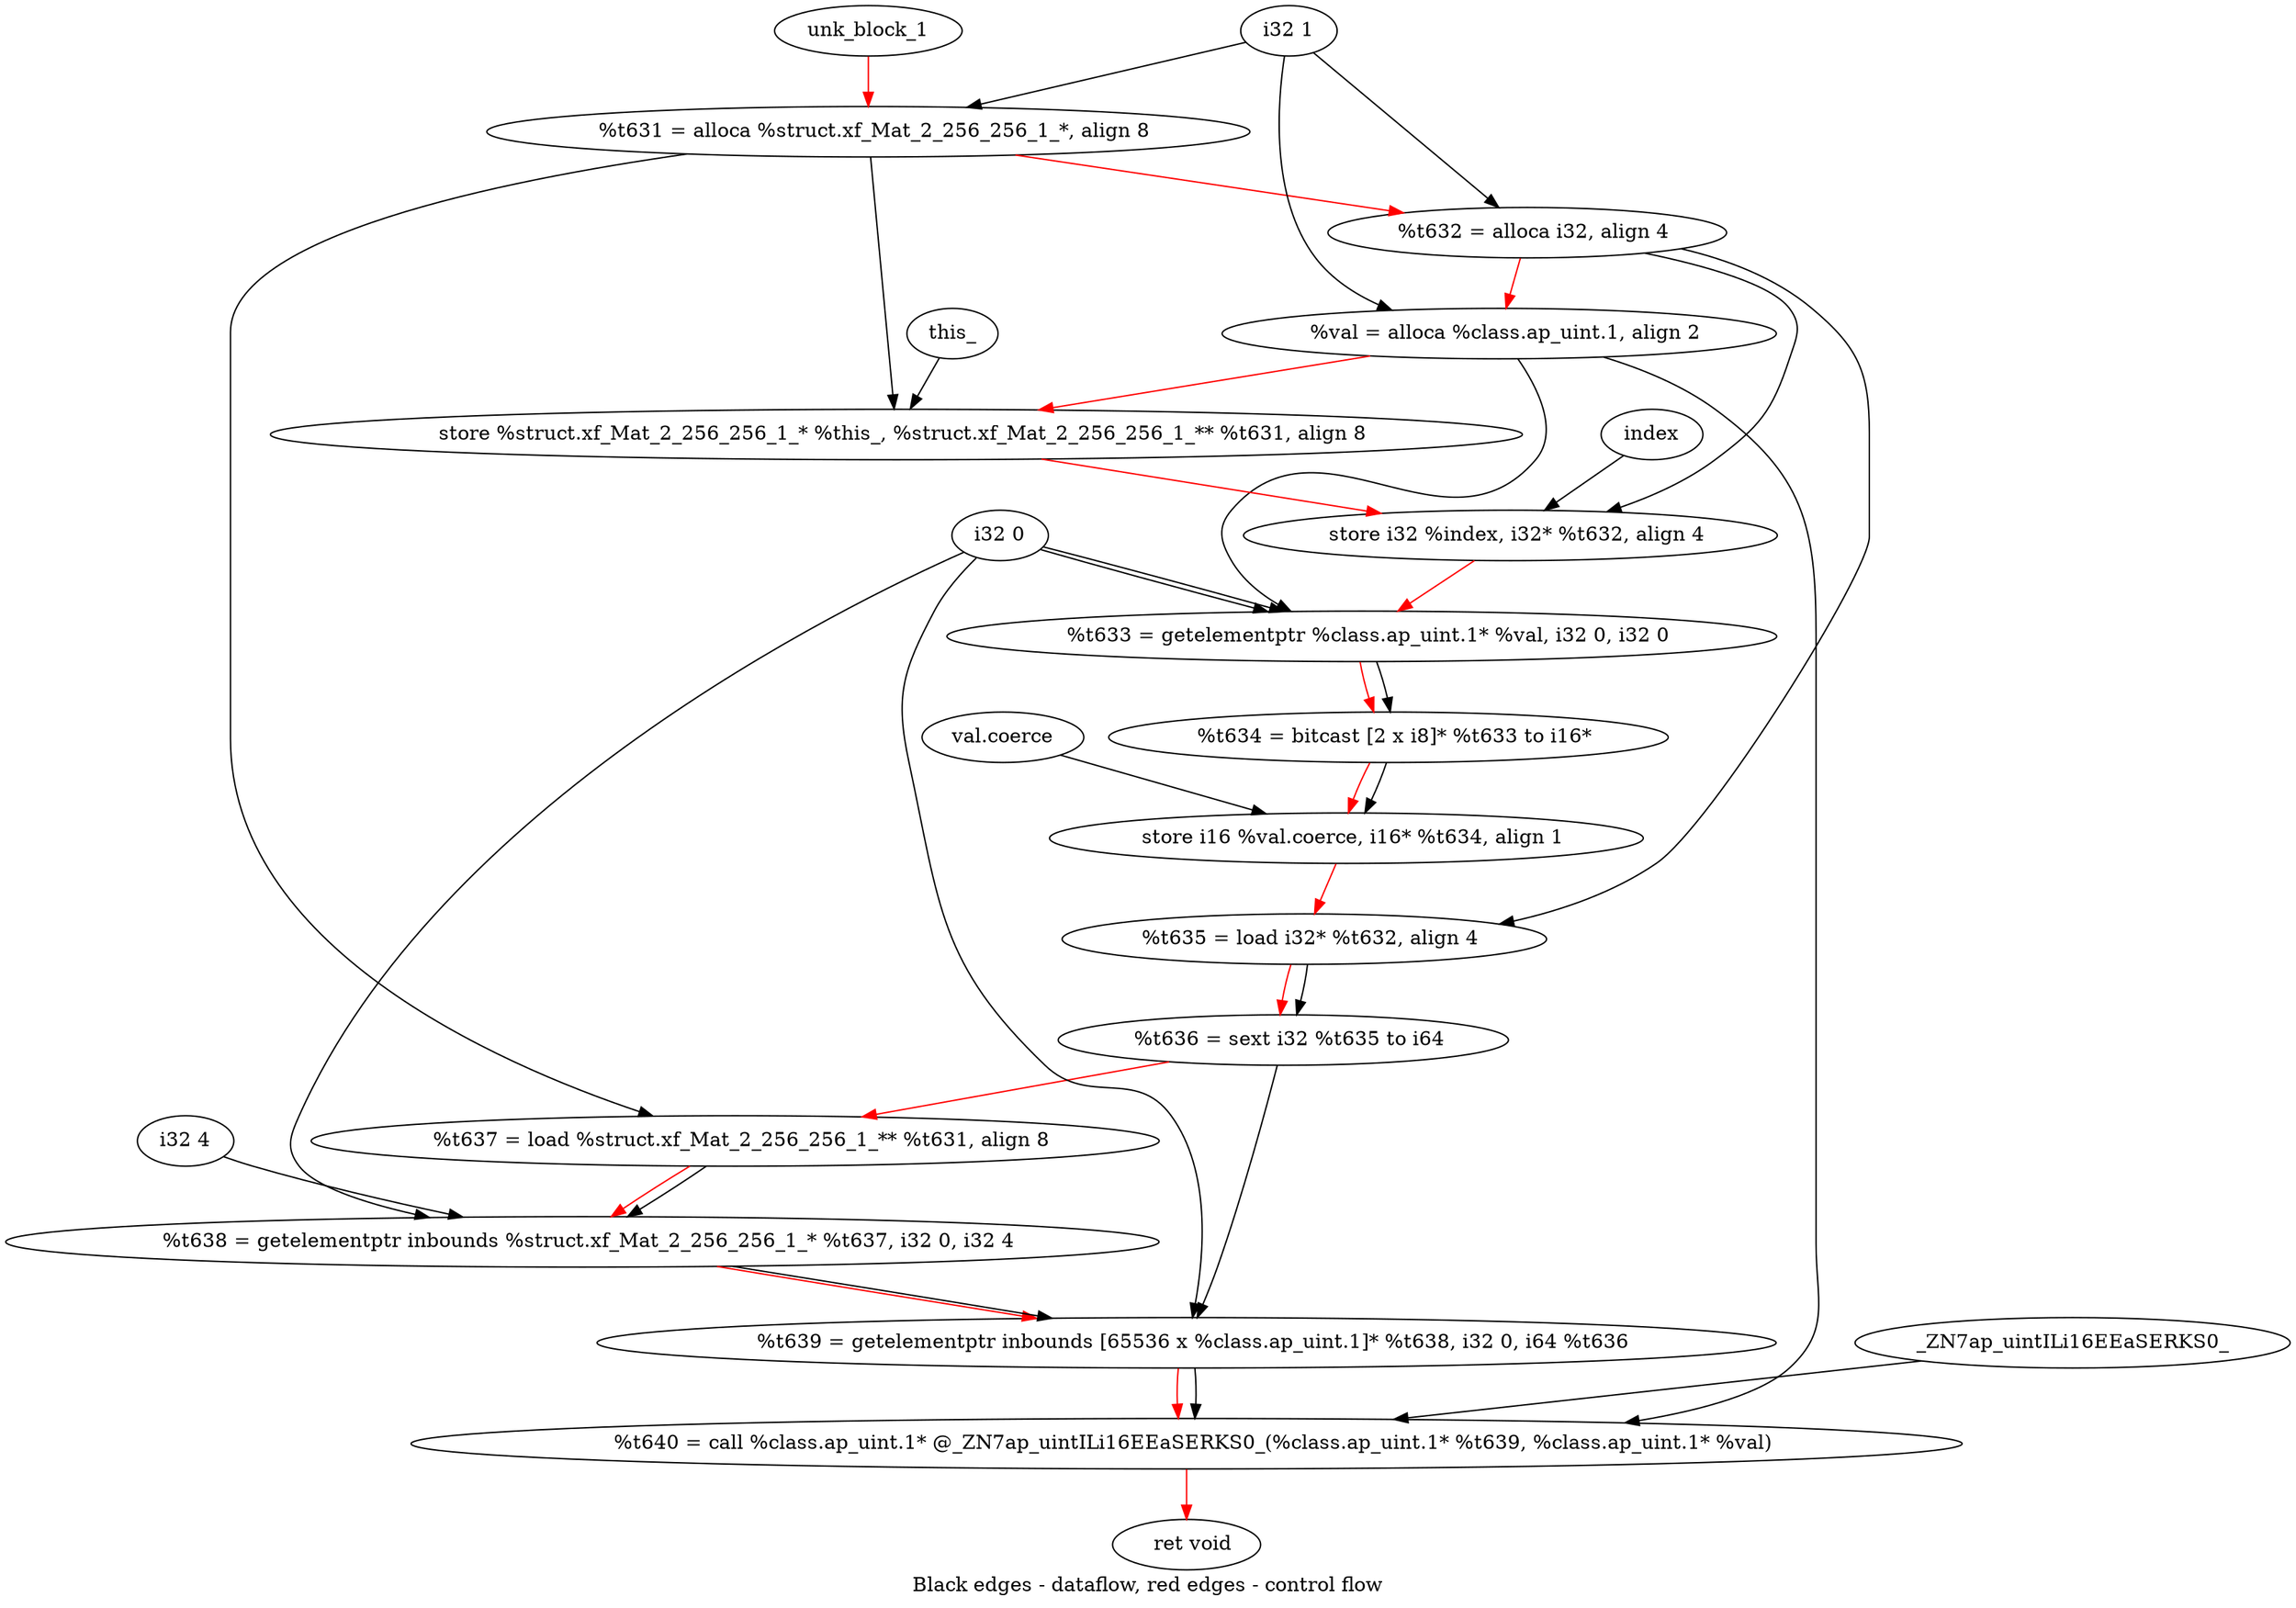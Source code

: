 digraph G {
compound=true
label="Black edges - dataflow, red edges - control flow"
"t631" [label="  %t631 = alloca %struct.xf_Mat_2_256_256_1_*, align 8"]
"t632" [label="  %t632 = alloca i32, align 4"]
"val" [label="  %val = alloca %class.ap_uint.1, align 2"]
"_1" [label="  store %struct.xf_Mat_2_256_256_1_* %this_, %struct.xf_Mat_2_256_256_1_** %t631, align 8"]
"_2" [label="  store i32 %index, i32* %t632, align 4"]
"t633" [label="  %t633 = getelementptr %class.ap_uint.1* %val, i32 0, i32 0"]
"t634" [label="  %t634 = bitcast [2 x i8]* %t633 to i16*"]
"_3" [label="  store i16 %val.coerce, i16* %t634, align 1"]
"t635" [label="  %t635 = load i32* %t632, align 4"]
"t636" [label="  %t636 = sext i32 %t635 to i64"]
"t637" [label="  %t637 = load %struct.xf_Mat_2_256_256_1_** %t631, align 8"]
"t638" [label="  %t638 = getelementptr inbounds %struct.xf_Mat_2_256_256_1_* %t637, i32 0, i32 4"]
"t639" [label="  %t639 = getelementptr inbounds [65536 x %class.ap_uint.1]* %t638, i32 0, i64 %t636"]
"t640" [label="  %t640 = call %class.ap_uint.1* @_ZN7ap_uintILi16EEaSERKS0_(%class.ap_uint.1* %t639, %class.ap_uint.1* %val)"]
"_4" [label="  ret void"]
"unk_block_1" -> "t631"[color=red]
"i32 1" -> "t631"
"t631" -> "t632"[color=red weight=2]
"i32 1" -> "t632"
"t632" -> "val"[color=red weight=2]
"i32 1" -> "val"
"val" -> "_1"[color=red weight=2]
"this_" -> "_1"
"t631" -> "_1"
"_1" -> "_2"[color=red weight=2]
"index" -> "_2"
"t632" -> "_2"
"_2" -> "t633"[color=red weight=2]
"val" -> "t633"
"i32 0" -> "t633"
"i32 0" -> "t633"
"t633" -> "t634"[color=red weight=2]
"t633" -> "t634"
"t634" -> "_3"[color=red weight=2]
"val.coerce" -> "_3"
"t634" -> "_3"
"_3" -> "t635"[color=red weight=2]
"t632" -> "t635"
"t635" -> "t636"[color=red weight=2]
"t635" -> "t636"
"t636" -> "t637"[color=red weight=2]
"t631" -> "t637"
"t637" -> "t638"[color=red weight=2]
"t637" -> "t638"
"i32 0" -> "t638"
"i32 4" -> "t638"
"t638" -> "t639"[color=red weight=2]
"t638" -> "t639"
"i32 0" -> "t639"
"t636" -> "t639"
"t639" -> "t640"[color=red weight=2]
"t639" -> "t640"
"val" -> "t640"
"_ZN7ap_uintILi16EEaSERKS0_" -> "t640"
"t640" -> "_4"[color=red weight=2]

}
